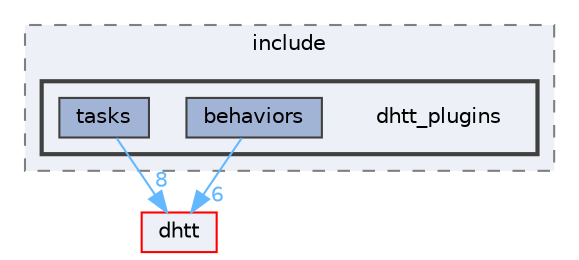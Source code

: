digraph "dhtt_plugins/include/dhtt_plugins"
{
 // LATEX_PDF_SIZE
  bgcolor="transparent";
  edge [fontname=Helvetica,fontsize=10,labelfontname=Helvetica,labelfontsize=10];
  node [fontname=Helvetica,fontsize=10,shape=box,height=0.2,width=0.4];
  compound=true
  subgraph clusterdir_35262728ed2f826d34b55eae99a0a855 {
    graph [ bgcolor="#edf0f7", pencolor="grey50", label="include", fontname=Helvetica,fontsize=10 style="filled,dashed", URL="dir_35262728ed2f826d34b55eae99a0a855.html",tooltip=""]
  subgraph clusterdir_0ba64e188c3c4476ccd865843fd334f3 {
    graph [ bgcolor="#edf0f7", pencolor="grey25", label="", fontname=Helvetica,fontsize=10 style="filled,bold", URL="dir_0ba64e188c3c4476ccd865843fd334f3.html",tooltip=""]
    dir_0ba64e188c3c4476ccd865843fd334f3 [shape=plaintext, label="dhtt_plugins"];
  dir_d22a19b2aa01e0eeb0dfcaabdbf13a3e [label="behaviors", fillcolor="#a2b4d6", color="grey25", style="filled", URL="dir_d22a19b2aa01e0eeb0dfcaabdbf13a3e.html",tooltip=""];
  dir_5616743b0456aacb4aa8f5860f499112 [label="tasks", fillcolor="#a2b4d6", color="grey25", style="filled", URL="dir_5616743b0456aacb4aa8f5860f499112.html",tooltip=""];
  }
  }
  dir_ddb31809bb043c5c8043c26a6d397ff8 [label="dhtt", fillcolor="#edf0f7", color="red", style="filled", URL="dir_ddb31809bb043c5c8043c26a6d397ff8.html",tooltip=""];
  dir_d22a19b2aa01e0eeb0dfcaabdbf13a3e->dir_ddb31809bb043c5c8043c26a6d397ff8 [headlabel="6", labeldistance=1.5 headhref="dir_000000_000001.html" color="steelblue1" fontcolor="steelblue1"];
  dir_5616743b0456aacb4aa8f5860f499112->dir_ddb31809bb043c5c8043c26a6d397ff8 [headlabel="8", labeldistance=1.5 headhref="dir_000008_000001.html" color="steelblue1" fontcolor="steelblue1"];
}
